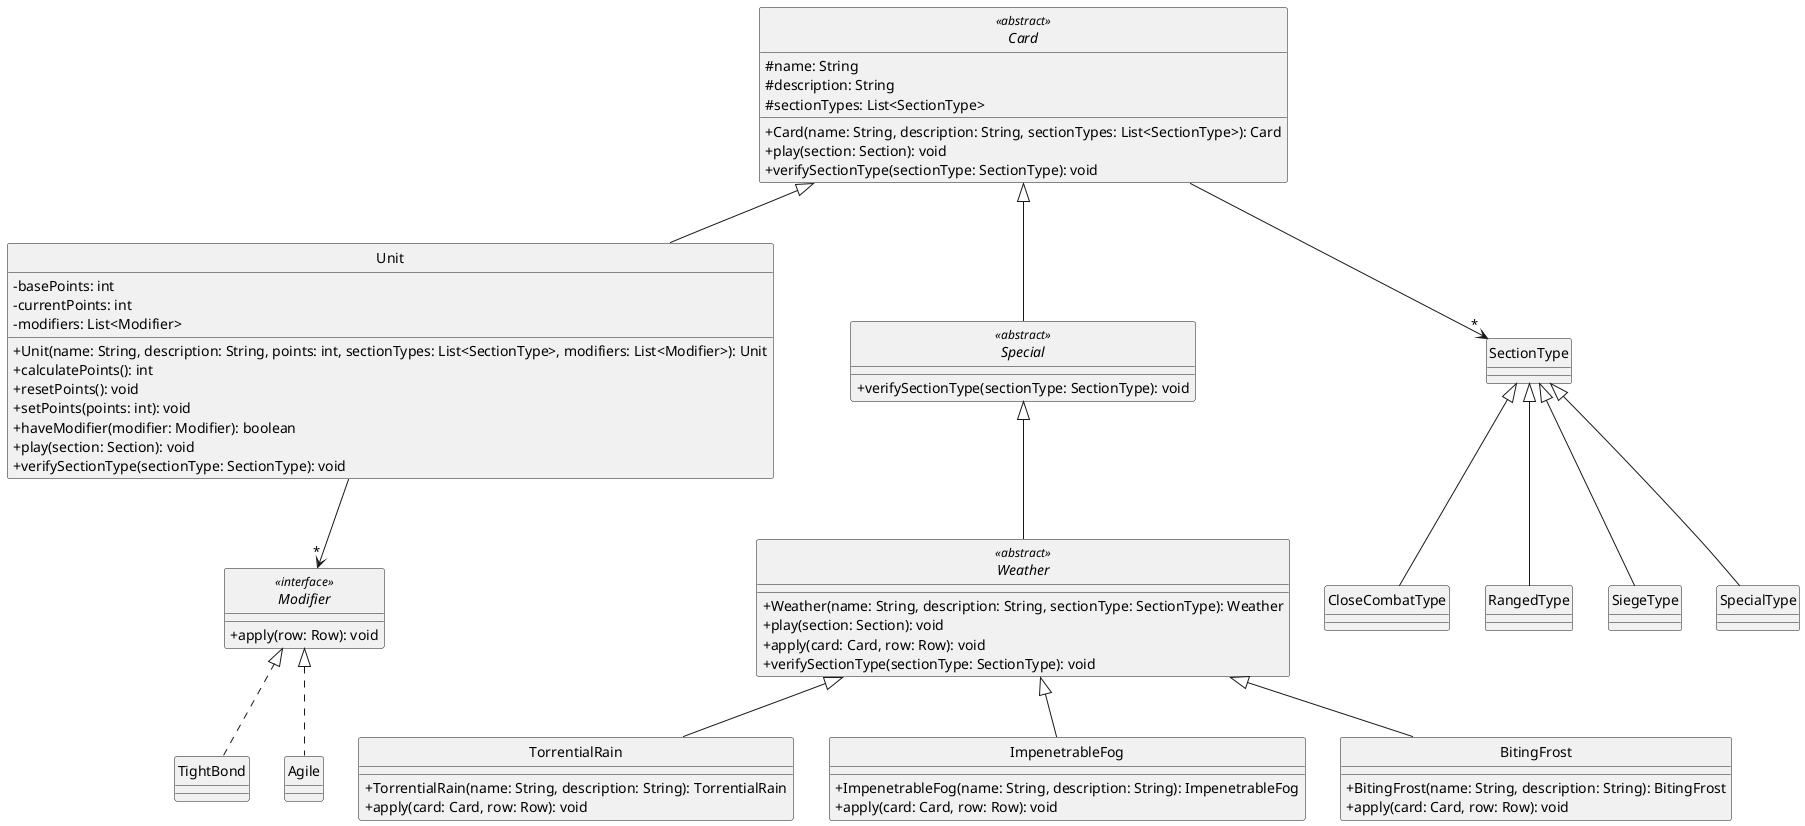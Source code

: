 @startuml

skinparam monochrome true
hide circle
skinparam classAttributeIconSize 0

' =====================
' CARD HIERARCHY
' =====================

abstract class Card <<abstract>> {
  #name: String
  #description: String
  #sectionTypes: List<SectionType>
  +Card(name: String, description: String, sectionTypes: List<SectionType>): Card
  +play(section: Section): void
  +verifySectionType(sectionType: SectionType): void
}

class Unit {
  -basePoints: int
  -currentPoints: int
  -modifiers: List<Modifier>
  +Unit(name: String, description: String, points: int, sectionTypes: List<SectionType>, modifiers: List<Modifier>): Unit
  +calculatePoints(): int
  +resetPoints(): void
  +setPoints(points: int): void
  +haveModifier(modifier: Modifier): boolean
  +play(section: Section): void
  +verifySectionType(sectionType: SectionType): void
}

abstract class Special <<abstract>> {
  +verifySectionType(sectionType: SectionType): void
}

interface Modifier <<interface>> {
  +apply(row: Row): void
}

class TightBond {
}

class Agile {
}

abstract class Weather <<abstract>> {
  +Weather(name: String, description: String, sectionType: SectionType): Weather
  +play(section: Section): void
  +apply(card: Card, row: Row): void
  +verifySectionType(sectionType: SectionType): void
}

class TorrentialRain {
  +TorrentialRain(name: String, description: String): TorrentialRain
  +apply(card: Card, row: Row): void
}

class ImpenetrableFog {
  +ImpenetrableFog(name: String, description: String): ImpenetrableFog
  +apply(card: Card, row: Row): void
}

class BitingFrost {
  +BitingFrost(name: String, description: String): BitingFrost
  +apply(card: Card, row: Row): void
}

' =====================
' RELATIONSHIPS
' =====================

Card <|-- Unit
Card <|-- Special

Card --> "*" SectionType

SectionType <|-- CloseCombatType
SectionType <|-- RangedType
SectionType <|-- SiegeType
SectionType <|-- SpecialType

Unit --> "*" Modifier

Modifier <|.. TightBond
Modifier <|.. Agile

Special <|-- Weather

Weather <|-- TorrentialRain
Weather <|-- ImpenetrableFog
Weather <|-- BitingFrost

@enduml
